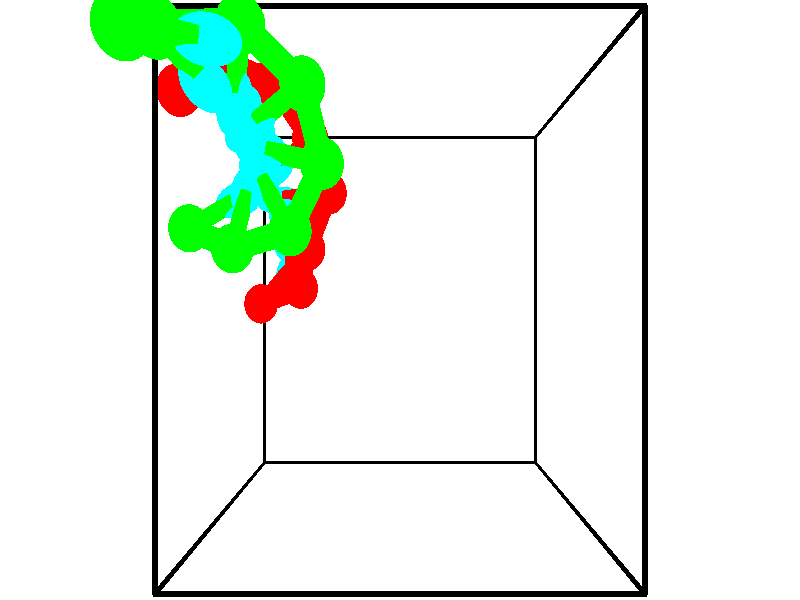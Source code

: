 // switches for output
#declare DRAW_BASES = 1; // possible values are 0, 1; only relevant for DNA ribbons
#declare DRAW_BASES_TYPE = 3; // possible values are 1, 2, 3; only relevant for DNA ribbons
#declare DRAW_FOG = 0; // set to 1 to enable fog

#include "colors.inc"

#include "transforms.inc"
background { rgb <1, 1, 1>}

#default {
   normal{
       ripples 0.25
       frequency 0.20
       turbulence 0.2
       lambda 5
   }
	finish {
		phong 0.1
		phong_size 40.
	}
}

// original window dimensions: 1024x640


// camera settings

camera {
	sky <-0, 1, 0>
	up <-0, 1, 0>
	right 1.6 * <1, 0, 0>
	location <2.5, 2.5, 11.1562>
	look_at <2.5, 2.5, 2.5>
	direction <0, 0, -8.6562>
	angle 67.0682
}


# declare cpy_camera_pos = <2.5, 2.5, 11.1562>;
# if (DRAW_FOG = 1)
fog {
	fog_type 2
	up vnormalize(cpy_camera_pos)
	color rgbt<1,1,1,0.3>
	distance 1e-5
	fog_alt 3e-3
	fog_offset 4
}
# end


// LIGHTS

# declare lum = 6;
global_settings {
	ambient_light rgb lum * <0.05, 0.05, 0.05>
	max_trace_level 15
}# declare cpy_direct_light_amount = 0.25;
light_source
{	1000 * <-1, -1, 1>,
	rgb lum * cpy_direct_light_amount
	parallel
}

light_source
{	1000 * <1, 1, -1>,
	rgb lum * cpy_direct_light_amount
	parallel
}

// strand 0

// nucleotide -1

// particle -1
sphere {
	<0.381207, 2.450870, 1.944523> 0.250000
	pigment { color rgbt <1,0,0,0> }
	no_shadow
}
cylinder {
	<0.633400, 2.736465, 1.822727>,  <0.784716, 2.907823, 1.749650>, 0.100000
	pigment { color rgbt <1,0,0,0> }
	no_shadow
}
cylinder {
	<0.633400, 2.736465, 1.822727>,  <0.381207, 2.450870, 1.944523>, 0.100000
	pigment { color rgbt <1,0,0,0> }
	no_shadow
}

// particle -1
sphere {
	<0.633400, 2.736465, 1.822727> 0.100000
	pigment { color rgbt <1,0,0,0> }
	no_shadow
}
sphere {
	0, 1
	scale<0.080000,0.200000,0.300000>
	matrix <-0.046085, 0.426021, 0.903538,
		0.774835, -0.555632, 0.301503,
		0.630482, 0.713988, -0.304490,
		0.822545, 2.950662, 1.731380>
	pigment { color rgbt <0,1,1,0> }
	no_shadow
}
cylinder {
	<1.044369, 2.642161, 2.307639>,  <0.381207, 2.450870, 1.944523>, 0.130000
	pigment { color rgbt <1,0,0,0> }
	no_shadow
}

// nucleotide -1

// particle -1
sphere {
	<1.044369, 2.642161, 2.307639> 0.250000
	pigment { color rgbt <1,0,0,0> }
	no_shadow
}
cylinder {
	<0.893841, 2.967529, 2.130222>,  <0.803524, 3.162750, 2.023772>, 0.100000
	pigment { color rgbt <1,0,0,0> }
	no_shadow
}
cylinder {
	<0.893841, 2.967529, 2.130222>,  <1.044369, 2.642161, 2.307639>, 0.100000
	pigment { color rgbt <1,0,0,0> }
	no_shadow
}

// particle -1
sphere {
	<0.893841, 2.967529, 2.130222> 0.100000
	pigment { color rgbt <1,0,0,0> }
	no_shadow
}
sphere {
	0, 1
	scale<0.080000,0.200000,0.300000>
	matrix <0.102759, 0.512424, 0.852562,
		0.920774, 0.275258, -0.276421,
		-0.376320, 0.813422, -0.443541,
		0.780945, 3.211556, 1.997160>
	pigment { color rgbt <0,1,1,0> }
	no_shadow
}
cylinder {
	<1.216903, 3.083643, 2.810755>,  <1.044369, 2.642161, 2.307639>, 0.130000
	pigment { color rgbt <1,0,0,0> }
	no_shadow
}

// nucleotide -1

// particle -1
sphere {
	<1.216903, 3.083643, 2.810755> 0.250000
	pigment { color rgbt <1,0,0,0> }
	no_shadow
}
cylinder {
	<0.990688, 3.319427, 2.580032>,  <0.854959, 3.460898, 2.441599>, 0.100000
	pigment { color rgbt <1,0,0,0> }
	no_shadow
}
cylinder {
	<0.990688, 3.319427, 2.580032>,  <1.216903, 3.083643, 2.810755>, 0.100000
	pigment { color rgbt <1,0,0,0> }
	no_shadow
}

// particle -1
sphere {
	<0.990688, 3.319427, 2.580032> 0.100000
	pigment { color rgbt <1,0,0,0> }
	no_shadow
}
sphere {
	0, 1
	scale<0.080000,0.200000,0.300000>
	matrix <-0.173765, 0.598528, 0.782030,
		0.806209, 0.542495, -0.236062,
		-0.565537, 0.589460, -0.576805,
		0.821027, 3.496266, 2.406991>
	pigment { color rgbt <0,1,1,0> }
	no_shadow
}
cylinder {
	<1.497840, 3.756747, 2.647920>,  <1.216903, 3.083643, 2.810755>, 0.130000
	pigment { color rgbt <1,0,0,0> }
	no_shadow
}

// nucleotide -1

// particle -1
sphere {
	<1.497840, 3.756747, 2.647920> 0.250000
	pigment { color rgbt <1,0,0,0> }
	no_shadow
}
cylinder {
	<1.101654, 3.707520, 2.672680>,  <0.863942, 3.677983, 2.687536>, 0.100000
	pigment { color rgbt <1,0,0,0> }
	no_shadow
}
cylinder {
	<1.101654, 3.707520, 2.672680>,  <1.497840, 3.756747, 2.647920>, 0.100000
	pigment { color rgbt <1,0,0,0> }
	no_shadow
}

// particle -1
sphere {
	<1.101654, 3.707520, 2.672680> 0.100000
	pigment { color rgbt <1,0,0,0> }
	no_shadow
}
sphere {
	0, 1
	scale<0.080000,0.200000,0.300000>
	matrix <-0.024781, 0.601171, 0.798736,
		-0.135513, 0.789586, -0.598489,
		-0.990466, -0.123070, 0.061900,
		0.804514, 3.670599, 2.691250>
	pigment { color rgbt <0,1,1,0> }
	no_shadow
}
cylinder {
	<1.245575, 4.380507, 2.716568>,  <1.497840, 3.756747, 2.647920>, 0.130000
	pigment { color rgbt <1,0,0,0> }
	no_shadow
}

// nucleotide -1

// particle -1
sphere {
	<1.245575, 4.380507, 2.716568> 0.250000
	pigment { color rgbt <1,0,0,0> }
	no_shadow
}
cylinder {
	<0.997337, 4.133881, 2.910355>,  <0.848394, 3.985904, 3.026626>, 0.100000
	pigment { color rgbt <1,0,0,0> }
	no_shadow
}
cylinder {
	<0.997337, 4.133881, 2.910355>,  <1.245575, 4.380507, 2.716568>, 0.100000
	pigment { color rgbt <1,0,0,0> }
	no_shadow
}

// particle -1
sphere {
	<0.997337, 4.133881, 2.910355> 0.100000
	pigment { color rgbt <1,0,0,0> }
	no_shadow
}
sphere {
	0, 1
	scale<0.080000,0.200000,0.300000>
	matrix <0.113484, 0.540709, 0.833519,
		-0.775875, 0.572258, -0.265591,
		-0.620595, -0.616567, 0.484465,
		0.811159, 3.948910, 3.055694>
	pigment { color rgbt <0,1,1,0> }
	no_shadow
}
cylinder {
	<0.816015, 4.899441, 3.179234>,  <1.245575, 4.380507, 2.716568>, 0.130000
	pigment { color rgbt <1,0,0,0> }
	no_shadow
}

// nucleotide -1

// particle -1
sphere {
	<0.816015, 4.899441, 3.179234> 0.250000
	pigment { color rgbt <1,0,0,0> }
	no_shadow
}
cylinder {
	<0.736641, 4.523529, 3.290543>,  <0.689017, 4.297982, 3.357328>, 0.100000
	pigment { color rgbt <1,0,0,0> }
	no_shadow
}
cylinder {
	<0.736641, 4.523529, 3.290543>,  <0.816015, 4.899441, 3.179234>, 0.100000
	pigment { color rgbt <1,0,0,0> }
	no_shadow
}

// particle -1
sphere {
	<0.736641, 4.523529, 3.290543> 0.100000
	pigment { color rgbt <1,0,0,0> }
	no_shadow
}
sphere {
	0, 1
	scale<0.080000,0.200000,0.300000>
	matrix <-0.014861, 0.286771, 0.957884,
		-0.980002, 0.185942, -0.070871,
		-0.198435, -0.939781, 0.278272,
		0.677111, 4.241595, 3.374024>
	pigment { color rgbt <0,1,1,0> }
	no_shadow
}
cylinder {
	<0.309131, 4.936481, 3.753022>,  <0.816015, 4.899441, 3.179234>, 0.130000
	pigment { color rgbt <1,0,0,0> }
	no_shadow
}

// nucleotide -1

// particle -1
sphere {
	<0.309131, 4.936481, 3.753022> 0.250000
	pigment { color rgbt <1,0,0,0> }
	no_shadow
}
cylinder {
	<0.495785, 4.583496, 3.776737>,  <0.607777, 4.371706, 3.790966>, 0.100000
	pigment { color rgbt <1,0,0,0> }
	no_shadow
}
cylinder {
	<0.495785, 4.583496, 3.776737>,  <0.309131, 4.936481, 3.753022>, 0.100000
	pigment { color rgbt <1,0,0,0> }
	no_shadow
}

// particle -1
sphere {
	<0.495785, 4.583496, 3.776737> 0.100000
	pigment { color rgbt <1,0,0,0> }
	no_shadow
}
sphere {
	0, 1
	scale<0.080000,0.200000,0.300000>
	matrix <0.023203, 0.079225, 0.996587,
		-0.884146, -0.463665, 0.057445,
		0.466634, -0.882461, 0.059288,
		0.635775, 4.318758, 3.794524>
	pigment { color rgbt <0,1,1,0> }
	no_shadow
}
cylinder {
	<-0.083420, 4.540699, 4.099905>,  <0.309131, 4.936481, 3.753022>, 0.130000
	pigment { color rgbt <1,0,0,0> }
	no_shadow
}

// nucleotide -1

// particle -1
sphere {
	<-0.083420, 4.540699, 4.099905> 0.250000
	pigment { color rgbt <1,0,0,0> }
	no_shadow
}
cylinder {
	<0.309177, 4.473419, 4.136520>,  <0.544736, 4.433051, 4.158490>, 0.100000
	pigment { color rgbt <1,0,0,0> }
	no_shadow
}
cylinder {
	<0.309177, 4.473419, 4.136520>,  <-0.083420, 4.540699, 4.099905>, 0.100000
	pigment { color rgbt <1,0,0,0> }
	no_shadow
}

// particle -1
sphere {
	<0.309177, 4.473419, 4.136520> 0.100000
	pigment { color rgbt <1,0,0,0> }
	no_shadow
}
sphere {
	0, 1
	scale<0.080000,0.200000,0.300000>
	matrix <-0.065129, 0.156323, 0.985556,
		-0.180081, -0.973279, 0.142475,
		0.981493, -0.168201, 0.091539,
		0.603625, 4.422959, 4.163982>
	pigment { color rgbt <0,1,1,0> }
	no_shadow
}
// strand 1

// nucleotide -1

// particle -1
sphere {
	<0.117523, 4.469924, 5.974843> 0.250000
	pigment { color rgbt <0,1,0,0> }
	no_shadow
}
cylinder {
	<0.509264, 4.436356, 5.901276>,  <0.744308, 4.416214, 5.857135>, 0.100000
	pigment { color rgbt <0,1,0,0> }
	no_shadow
}
cylinder {
	<0.509264, 4.436356, 5.901276>,  <0.117523, 4.469924, 5.974843>, 0.100000
	pigment { color rgbt <0,1,0,0> }
	no_shadow
}

// particle -1
sphere {
	<0.509264, 4.436356, 5.901276> 0.100000
	pigment { color rgbt <0,1,0,0> }
	no_shadow
}
sphere {
	0, 1
	scale<0.080000,0.200000,0.300000>
	matrix <-0.185341, -0.009418, -0.982629,
		0.080732, 0.996428, -0.024778,
		0.979352, -0.083922, -0.183918,
		0.803069, 4.411179, 5.846100>
	pigment { color rgbt <0,1,1,0> }
	no_shadow
}
cylinder {
	<0.140927, 4.692910, 5.337110>,  <0.117523, 4.469924, 5.974843>, 0.130000
	pigment { color rgbt <0,1,0,0> }
	no_shadow
}

// nucleotide -1

// particle -1
sphere {
	<0.140927, 4.692910, 5.337110> 0.250000
	pigment { color rgbt <0,1,0,0> }
	no_shadow
}
cylinder {
	<0.430948, 4.421005, 5.381340>,  <0.604960, 4.257863, 5.407878>, 0.100000
	pigment { color rgbt <0,1,0,0> }
	no_shadow
}
cylinder {
	<0.430948, 4.421005, 5.381340>,  <0.140927, 4.692910, 5.337110>, 0.100000
	pigment { color rgbt <0,1,0,0> }
	no_shadow
}

// particle -1
sphere {
	<0.430948, 4.421005, 5.381340> 0.100000
	pigment { color rgbt <0,1,0,0> }
	no_shadow
}
sphere {
	0, 1
	scale<0.080000,0.200000,0.300000>
	matrix <-0.069785, -0.232247, -0.970150,
		0.685151, 0.695691, -0.215828,
		0.725050, -0.679761, 0.110575,
		0.648463, 4.217077, 5.414513>
	pigment { color rgbt <0,1,1,0> }
	no_shadow
}
cylinder {
	<0.861621, 4.861729, 4.956429>,  <0.140927, 4.692910, 5.337110>, 0.130000
	pigment { color rgbt <0,1,0,0> }
	no_shadow
}

// nucleotide -1

// particle -1
sphere {
	<0.861621, 4.861729, 4.956429> 0.250000
	pigment { color rgbt <0,1,0,0> }
	no_shadow
}
cylinder {
	<0.837336, 4.464310, 4.994751>,  <0.822765, 4.225858, 5.017744>, 0.100000
	pigment { color rgbt <0,1,0,0> }
	no_shadow
}
cylinder {
	<0.837336, 4.464310, 4.994751>,  <0.861621, 4.861729, 4.956429>, 0.100000
	pigment { color rgbt <0,1,0,0> }
	no_shadow
}

// particle -1
sphere {
	<0.837336, 4.464310, 4.994751> 0.100000
	pigment { color rgbt <0,1,0,0> }
	no_shadow
}
sphere {
	0, 1
	scale<0.080000,0.200000,0.300000>
	matrix <0.200830, -0.106179, -0.973855,
		0.977743, -0.039885, 0.205980,
		-0.060713, -0.993547, 0.095805,
		0.819122, 4.166245, 5.023493>
	pigment { color rgbt <0,1,1,0> }
	no_shadow
}
cylinder {
	<1.430402, 4.473810, 4.532547>,  <0.861621, 4.861729, 4.956429>, 0.130000
	pigment { color rgbt <0,1,0,0> }
	no_shadow
}

// nucleotide -1

// particle -1
sphere {
	<1.430402, 4.473810, 4.532547> 0.250000
	pigment { color rgbt <0,1,0,0> }
	no_shadow
}
cylinder {
	<1.120804, 4.229843, 4.600586>,  <0.935045, 4.083463, 4.641409>, 0.100000
	pigment { color rgbt <0,1,0,0> }
	no_shadow
}
cylinder {
	<1.120804, 4.229843, 4.600586>,  <1.430402, 4.473810, 4.532547>, 0.100000
	pigment { color rgbt <0,1,0,0> }
	no_shadow
}

// particle -1
sphere {
	<1.120804, 4.229843, 4.600586> 0.100000
	pigment { color rgbt <0,1,0,0> }
	no_shadow
}
sphere {
	0, 1
	scale<0.080000,0.200000,0.300000>
	matrix <0.038156, -0.313071, -0.948963,
		0.632041, -0.728002, 0.265587,
		-0.773995, -0.609918, 0.170096,
		0.888605, 4.046868, 4.651615>
	pigment { color rgbt <0,1,1,0> }
	no_shadow
}
cylinder {
	<1.604829, 3.804728, 4.233737>,  <1.430402, 4.473810, 4.532547>, 0.130000
	pigment { color rgbt <0,1,0,0> }
	no_shadow
}

// nucleotide -1

// particle -1
sphere {
	<1.604829, 3.804728, 4.233737> 0.250000
	pigment { color rgbt <0,1,0,0> }
	no_shadow
}
cylinder {
	<1.212066, 3.875504, 4.260719>,  <0.976408, 3.917969, 4.276909>, 0.100000
	pigment { color rgbt <0,1,0,0> }
	no_shadow
}
cylinder {
	<1.212066, 3.875504, 4.260719>,  <1.604829, 3.804728, 4.233737>, 0.100000
	pigment { color rgbt <0,1,0,0> }
	no_shadow
}

// particle -1
sphere {
	<1.212066, 3.875504, 4.260719> 0.100000
	pigment { color rgbt <0,1,0,0> }
	no_shadow
}
sphere {
	0, 1
	scale<0.080000,0.200000,0.300000>
	matrix <-0.100767, -0.186626, -0.977250,
		-0.160316, -0.966368, 0.201079,
		-0.981909, 0.176931, 0.067459,
		0.917493, 3.928585, 4.280957>
	pigment { color rgbt <0,1,1,0> }
	no_shadow
}
cylinder {
	<1.200616, 3.181044, 4.009374>,  <1.604829, 3.804728, 4.233737>, 0.130000
	pigment { color rgbt <0,1,0,0> }
	no_shadow
}

// nucleotide -1

// particle -1
sphere {
	<1.200616, 3.181044, 4.009374> 0.250000
	pigment { color rgbt <0,1,0,0> }
	no_shadow
}
cylinder {
	<0.978355, 3.510101, 3.961197>,  <0.844998, 3.707536, 3.932291>, 0.100000
	pigment { color rgbt <0,1,0,0> }
	no_shadow
}
cylinder {
	<0.978355, 3.510101, 3.961197>,  <1.200616, 3.181044, 4.009374>, 0.100000
	pigment { color rgbt <0,1,0,0> }
	no_shadow
}

// particle -1
sphere {
	<0.978355, 3.510101, 3.961197> 0.100000
	pigment { color rgbt <0,1,0,0> }
	no_shadow
}
sphere {
	0, 1
	scale<0.080000,0.200000,0.300000>
	matrix <-0.167664, -0.252761, -0.952890,
		-0.814333, -0.509283, 0.278376,
		-0.555653, 0.822644, -0.120444,
		0.811659, 3.756894, 3.925064>
	pigment { color rgbt <0,1,1,0> }
	no_shadow
}
cylinder {
	<0.467927, 3.019630, 3.832712>,  <1.200616, 3.181044, 4.009374>, 0.130000
	pigment { color rgbt <0,1,0,0> }
	no_shadow
}

// nucleotide -1

// particle -1
sphere {
	<0.467927, 3.019630, 3.832712> 0.250000
	pigment { color rgbt <0,1,0,0> }
	no_shadow
}
cylinder {
	<0.534571, 3.383728, 3.681084>,  <0.574558, 3.602187, 3.590107>, 0.100000
	pigment { color rgbt <0,1,0,0> }
	no_shadow
}
cylinder {
	<0.534571, 3.383728, 3.681084>,  <0.467927, 3.019630, 3.832712>, 0.100000
	pigment { color rgbt <0,1,0,0> }
	no_shadow
}

// particle -1
sphere {
	<0.534571, 3.383728, 3.681084> 0.100000
	pigment { color rgbt <0,1,0,0> }
	no_shadow
}
sphere {
	0, 1
	scale<0.080000,0.200000,0.300000>
	matrix <-0.202457, -0.344672, -0.916631,
		-0.965014, 0.229465, 0.126860,
		0.166610, 0.910245, -0.379071,
		0.584554, 3.656802, 3.567363>
	pigment { color rgbt <0,1,1,0> }
	no_shadow
}
cylinder {
	<-0.137350, 3.247790, 3.592222>,  <0.467927, 3.019630, 3.832712>, 0.130000
	pigment { color rgbt <0,1,0,0> }
	no_shadow
}

// nucleotide -1

// particle -1
sphere {
	<-0.137350, 3.247790, 3.592222> 0.250000
	pigment { color rgbt <0,1,0,0> }
	no_shadow
}
cylinder {
	<0.155382, 3.445435, 3.404488>,  <0.331022, 3.564021, 3.291847>, 0.100000
	pigment { color rgbt <0,1,0,0> }
	no_shadow
}
cylinder {
	<0.155382, 3.445435, 3.404488>,  <-0.137350, 3.247790, 3.592222>, 0.100000
	pigment { color rgbt <0,1,0,0> }
	no_shadow
}

// particle -1
sphere {
	<0.155382, 3.445435, 3.404488> 0.100000
	pigment { color rgbt <0,1,0,0> }
	no_shadow
}
sphere {
	0, 1
	scale<0.080000,0.200000,0.300000>
	matrix <-0.281841, -0.407592, -0.868582,
		-0.620474, 0.767934, -0.159028,
		0.731832, 0.494112, -0.469335,
		0.374932, 3.593668, 3.263687>
	pigment { color rgbt <0,1,1,0> }
	no_shadow
}
// box output
cylinder {
	<0.000000, 0.000000, 0.000000>,  <5.000000, 0.000000, 0.000000>, 0.025000
	pigment { color rgbt <0,0,0,0> }
	no_shadow
}
cylinder {
	<0.000000, 0.000000, 0.000000>,  <0.000000, 5.000000, 0.000000>, 0.025000
	pigment { color rgbt <0,0,0,0> }
	no_shadow
}
cylinder {
	<0.000000, 0.000000, 0.000000>,  <0.000000, 0.000000, 5.000000>, 0.025000
	pigment { color rgbt <0,0,0,0> }
	no_shadow
}
cylinder {
	<5.000000, 5.000000, 5.000000>,  <0.000000, 5.000000, 5.000000>, 0.025000
	pigment { color rgbt <0,0,0,0> }
	no_shadow
}
cylinder {
	<5.000000, 5.000000, 5.000000>,  <5.000000, 0.000000, 5.000000>, 0.025000
	pigment { color rgbt <0,0,0,0> }
	no_shadow
}
cylinder {
	<5.000000, 5.000000, 5.000000>,  <5.000000, 5.000000, 0.000000>, 0.025000
	pigment { color rgbt <0,0,0,0> }
	no_shadow
}
cylinder {
	<0.000000, 0.000000, 5.000000>,  <0.000000, 5.000000, 5.000000>, 0.025000
	pigment { color rgbt <0,0,0,0> }
	no_shadow
}
cylinder {
	<0.000000, 0.000000, 5.000000>,  <5.000000, 0.000000, 5.000000>, 0.025000
	pigment { color rgbt <0,0,0,0> }
	no_shadow
}
cylinder {
	<5.000000, 5.000000, 0.000000>,  <0.000000, 5.000000, 0.000000>, 0.025000
	pigment { color rgbt <0,0,0,0> }
	no_shadow
}
cylinder {
	<5.000000, 5.000000, 0.000000>,  <5.000000, 0.000000, 0.000000>, 0.025000
	pigment { color rgbt <0,0,0,0> }
	no_shadow
}
cylinder {
	<5.000000, 0.000000, 5.000000>,  <5.000000, 0.000000, 0.000000>, 0.025000
	pigment { color rgbt <0,0,0,0> }
	no_shadow
}
cylinder {
	<0.000000, 5.000000, 0.000000>,  <0.000000, 5.000000, 5.000000>, 0.025000
	pigment { color rgbt <0,0,0,0> }
	no_shadow
}
// end of box output
